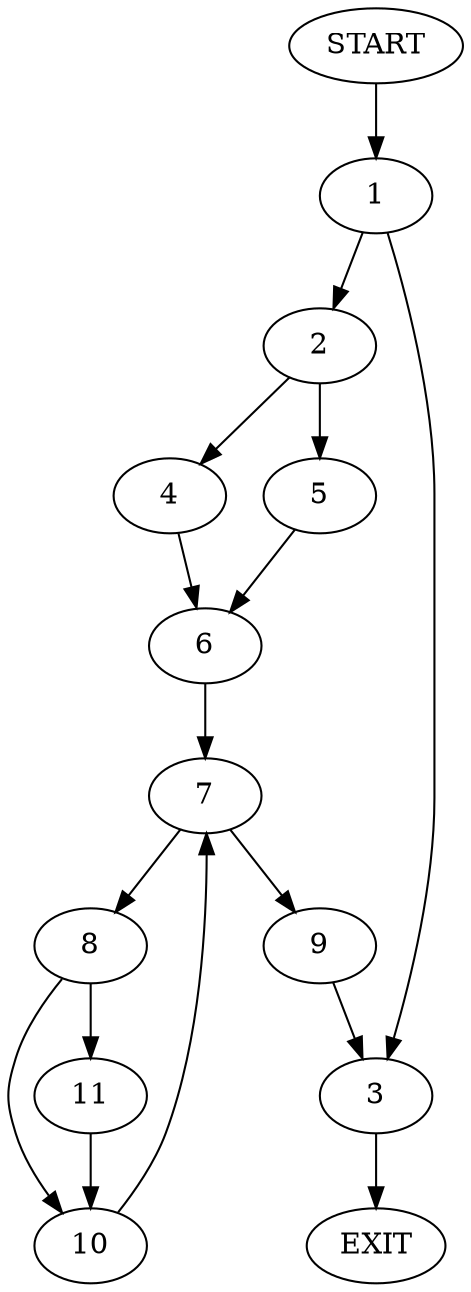 digraph {
0 [label="START"]
12 [label="EXIT"]
0 -> 1
1 -> 2
1 -> 3
2 -> 4
2 -> 5
3 -> 12
5 -> 6
4 -> 6
6 -> 7
7 -> 8
7 -> 9
9 -> 3
8 -> 10
8 -> 11
10 -> 7
11 -> 10
}
